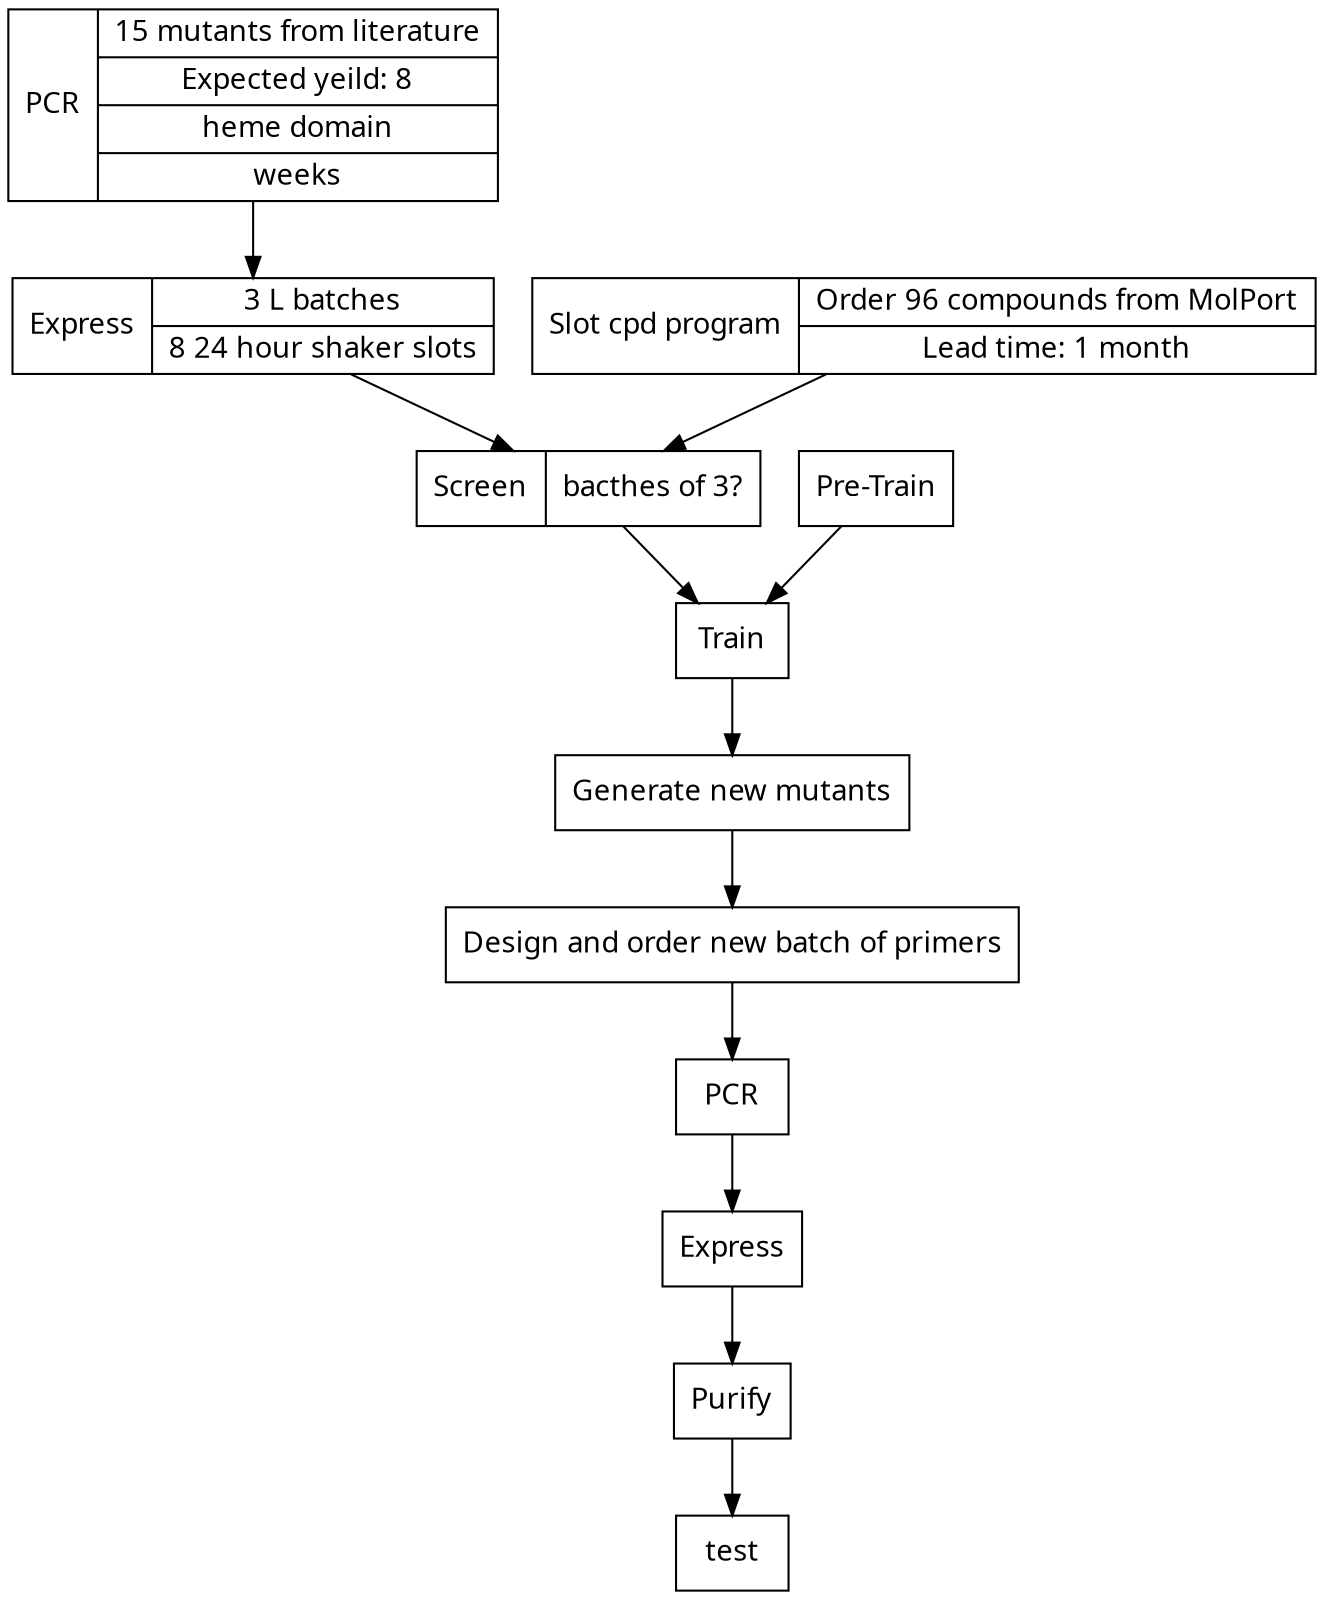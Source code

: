digraph rioG{
	node[shape="record" fontname="Noto Sans"]
	mxn[label="PCR|{15 mutants from literature|Expected yeild: 8|heme domain|weeks}"]
	exp[label="Express|{3 L batches|8 24 hour shaker slots}"]
	cpd[label="Slot cpd program|{Order 96 compounds from MolPort|Lead time: 1 month}"]
	screen[label="Screen|bacthes of 3?"]
	pretrain[label="Pre-Train"]
	train[label="Train"]
	evo[label="Generate new mutants"]
	mxn2[label="Design and order new batch of primers"]
	pcr[label="PCR"]
	exp2[label="Express"]
	pur[label="Purify"]
	test[label="test"]

	mxn -> exp -> screen
	cpd -> screen -> train
	pretrain -> train -> evo -> mxn2 -> pcr -> exp2 -> pur -> test
	}
